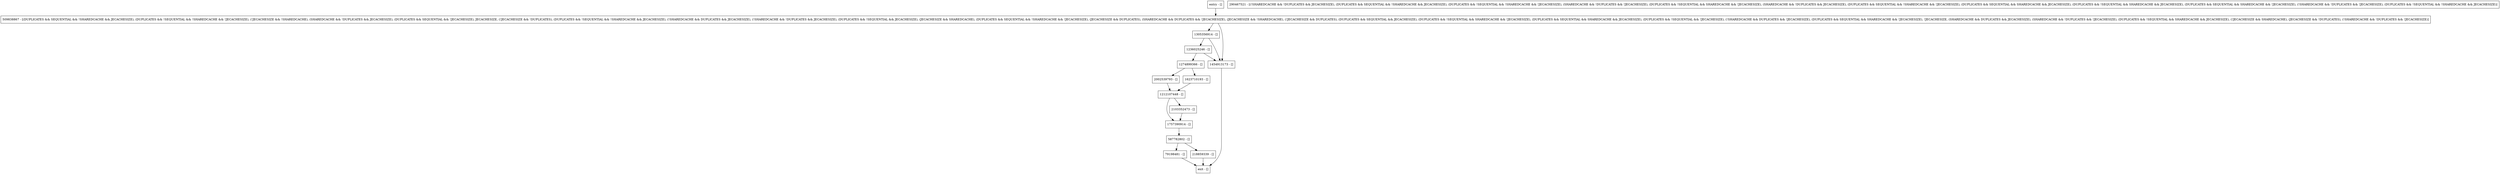 digraph performDeadlockDetectionDelay {
node [shape=record];
2002539793 [label="2002539793 - []"];
1623710193 [label="1623710193 - []"];
79198481 [label="79198481 - []"];
1757390914 [label="1757390914 - []"];
509838867 [label="509838867 - [(DUPLICATES && SEQUENTIAL && !SHAREDCACHE && JECACHESIZE), (DUPLICATES && !SEQUENTIAL && !SHAREDCACHE && !JECACHESIZE), (!JECACHESIZE && !SHAREDCACHE), (SHAREDCACHE && !DUPLICATES && JECACHESIZE), (DUPLICATES && SEQUENTIAL && !JECACHESIZE), JECACHESIZE, (!JECACHESIZE && !DUPLICATES), (DUPLICATES && !SEQUENTIAL && !SHAREDCACHE && JECACHESIZE), (!SHAREDCACHE && DUPLICATES && JECACHESIZE), (!SHAREDCACHE && !DUPLICATES && JECACHESIZE), (DUPLICATES && !SEQUENTIAL && JECACHESIZE), (JECACHESIZE && SHAREDCACHE), (DUPLICATES && SEQUENTIAL && !SHAREDCACHE && !JECACHESIZE), (JECACHESIZE && DUPLICATES), (SHAREDCACHE && DUPLICATES && !JECACHESIZE), (JECACHESIZE && !SHAREDCACHE), (!JECACHESIZE && DUPLICATES), (DUPLICATES && SEQUENTIAL && JECACHESIZE), (DUPLICATES && !SEQUENTIAL && SHAREDCACHE && !JECACHESIZE), (DUPLICATES && SEQUENTIAL && SHAREDCACHE && JECACHESIZE), (DUPLICATES && !SEQUENTIAL && !JECACHESIZE), (!SHAREDCACHE && DUPLICATES && !JECACHESIZE), (DUPLICATES && SEQUENTIAL && SHAREDCACHE && !JECACHESIZE), !JECACHESIZE, (SHAREDCACHE && DUPLICATES && JECACHESIZE), (SHAREDCACHE && !DUPLICATES && !JECACHESIZE), (DUPLICATES && !SEQUENTIAL && SHAREDCACHE && JECACHESIZE), (!JECACHESIZE && SHAREDCACHE), (JECACHESIZE && !DUPLICATES), (!SHAREDCACHE && !DUPLICATES && !JECACHESIZE)]"];
1274899366 [label="1274899366 - []"];
entry [label="entry - []"];
exit [label="exit - []"];
1305356914 [label="1305356914 - []"];
1454913173 [label="1454913173 - []"];
290467521 [label="290467521 - [(!SHAREDCACHE && !DUPLICATES && JECACHESIZE), (DUPLICATES && SEQUENTIAL && !SHAREDCACHE && JECACHESIZE), (DUPLICATES && !SEQUENTIAL && !SHAREDCACHE && !JECACHESIZE), (SHAREDCACHE && !DUPLICATES && !JECACHESIZE), (DUPLICATES && !SEQUENTIAL && SHAREDCACHE && !JECACHESIZE), (SHAREDCACHE && !DUPLICATES && JECACHESIZE), (DUPLICATES && SEQUENTIAL && !SHAREDCACHE && !JECACHESIZE), (DUPLICATES && SEQUENTIAL && SHAREDCACHE && JECACHESIZE), (DUPLICATES && !SEQUENTIAL && SHAREDCACHE && JECACHESIZE), (DUPLICATES && SEQUENTIAL && SHAREDCACHE && !JECACHESIZE), (!SHAREDCACHE && !DUPLICATES && !JECACHESIZE), (DUPLICATES && !SEQUENTIAL && !SHAREDCACHE && JECACHESIZE)]"];
2103352473 [label="2103352473 - []"];
587782802 [label="587782802 - []"];
1212107448 [label="1212107448 - []"];
1236025246 [label="1236025246 - []"];
218859339 [label="218859339 - []"];
entry;
exit;
2002539793 -> 1212107448;
1623710193 -> 1212107448;
79198481 -> exit;
1757390914 -> 587782802;
509838867 -> 1305356914;
509838867 -> 1454913173;
1274899366 -> 2002539793;
1274899366 -> 1623710193;
entry -> 509838867;
1305356914 -> 1454913173;
1305356914 -> 1236025246;
1454913173 -> exit;
2103352473 -> 1757390914;
587782802 -> 79198481;
587782802 -> 218859339;
1212107448 -> 1757390914;
1212107448 -> 2103352473;
1236025246 -> 1454913173;
1236025246 -> 1274899366;
218859339 -> exit;
}
